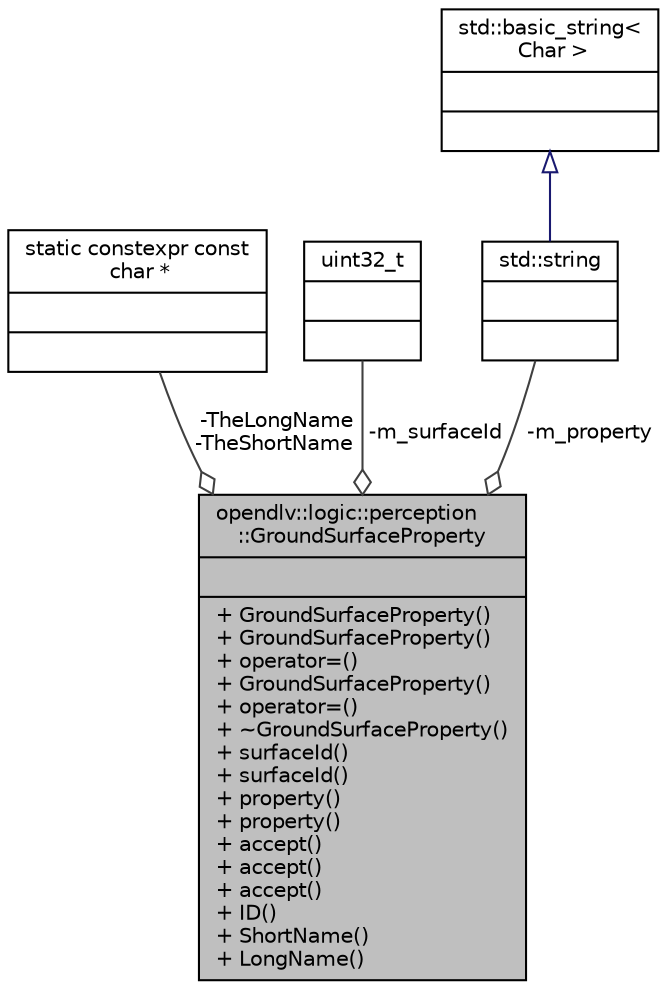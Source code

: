 digraph "opendlv::logic::perception::GroundSurfaceProperty"
{
 // LATEX_PDF_SIZE
  edge [fontname="Helvetica",fontsize="10",labelfontname="Helvetica",labelfontsize="10"];
  node [fontname="Helvetica",fontsize="10",shape=record];
  Node1 [label="{opendlv::logic::perception\l::GroundSurfaceProperty\n||+ GroundSurfaceProperty()\l+ GroundSurfaceProperty()\l+ operator=()\l+ GroundSurfaceProperty()\l+ operator=()\l+ ~GroundSurfaceProperty()\l+ surfaceId()\l+ surfaceId()\l+ property()\l+ property()\l+ accept()\l+ accept()\l+ accept()\l+ ID()\l+ ShortName()\l+ LongName()\l}",height=0.2,width=0.4,color="black", fillcolor="grey75", style="filled", fontcolor="black",tooltip=" "];
  Node2 -> Node1 [color="grey25",fontsize="10",style="solid",label=" -TheLongName\n-TheShortName" ,arrowhead="odiamond",fontname="Helvetica"];
  Node2 [label="{static constexpr const\l char *\n||}",height=0.2,width=0.4,color="black", fillcolor="white", style="filled",tooltip=" "];
  Node3 -> Node1 [color="grey25",fontsize="10",style="solid",label=" -m_surfaceId" ,arrowhead="odiamond",fontname="Helvetica"];
  Node3 [label="{uint32_t\n||}",height=0.2,width=0.4,color="black", fillcolor="white", style="filled",tooltip=" "];
  Node4 -> Node1 [color="grey25",fontsize="10",style="solid",label=" -m_property" ,arrowhead="odiamond",fontname="Helvetica"];
  Node4 [label="{std::string\n||}",height=0.2,width=0.4,color="black", fillcolor="white", style="filled",tooltip=" "];
  Node5 -> Node4 [dir="back",color="midnightblue",fontsize="10",style="solid",arrowtail="onormal",fontname="Helvetica"];
  Node5 [label="{std::basic_string\<\l Char \>\n||}",height=0.2,width=0.4,color="black", fillcolor="white", style="filled",tooltip=" "];
}
